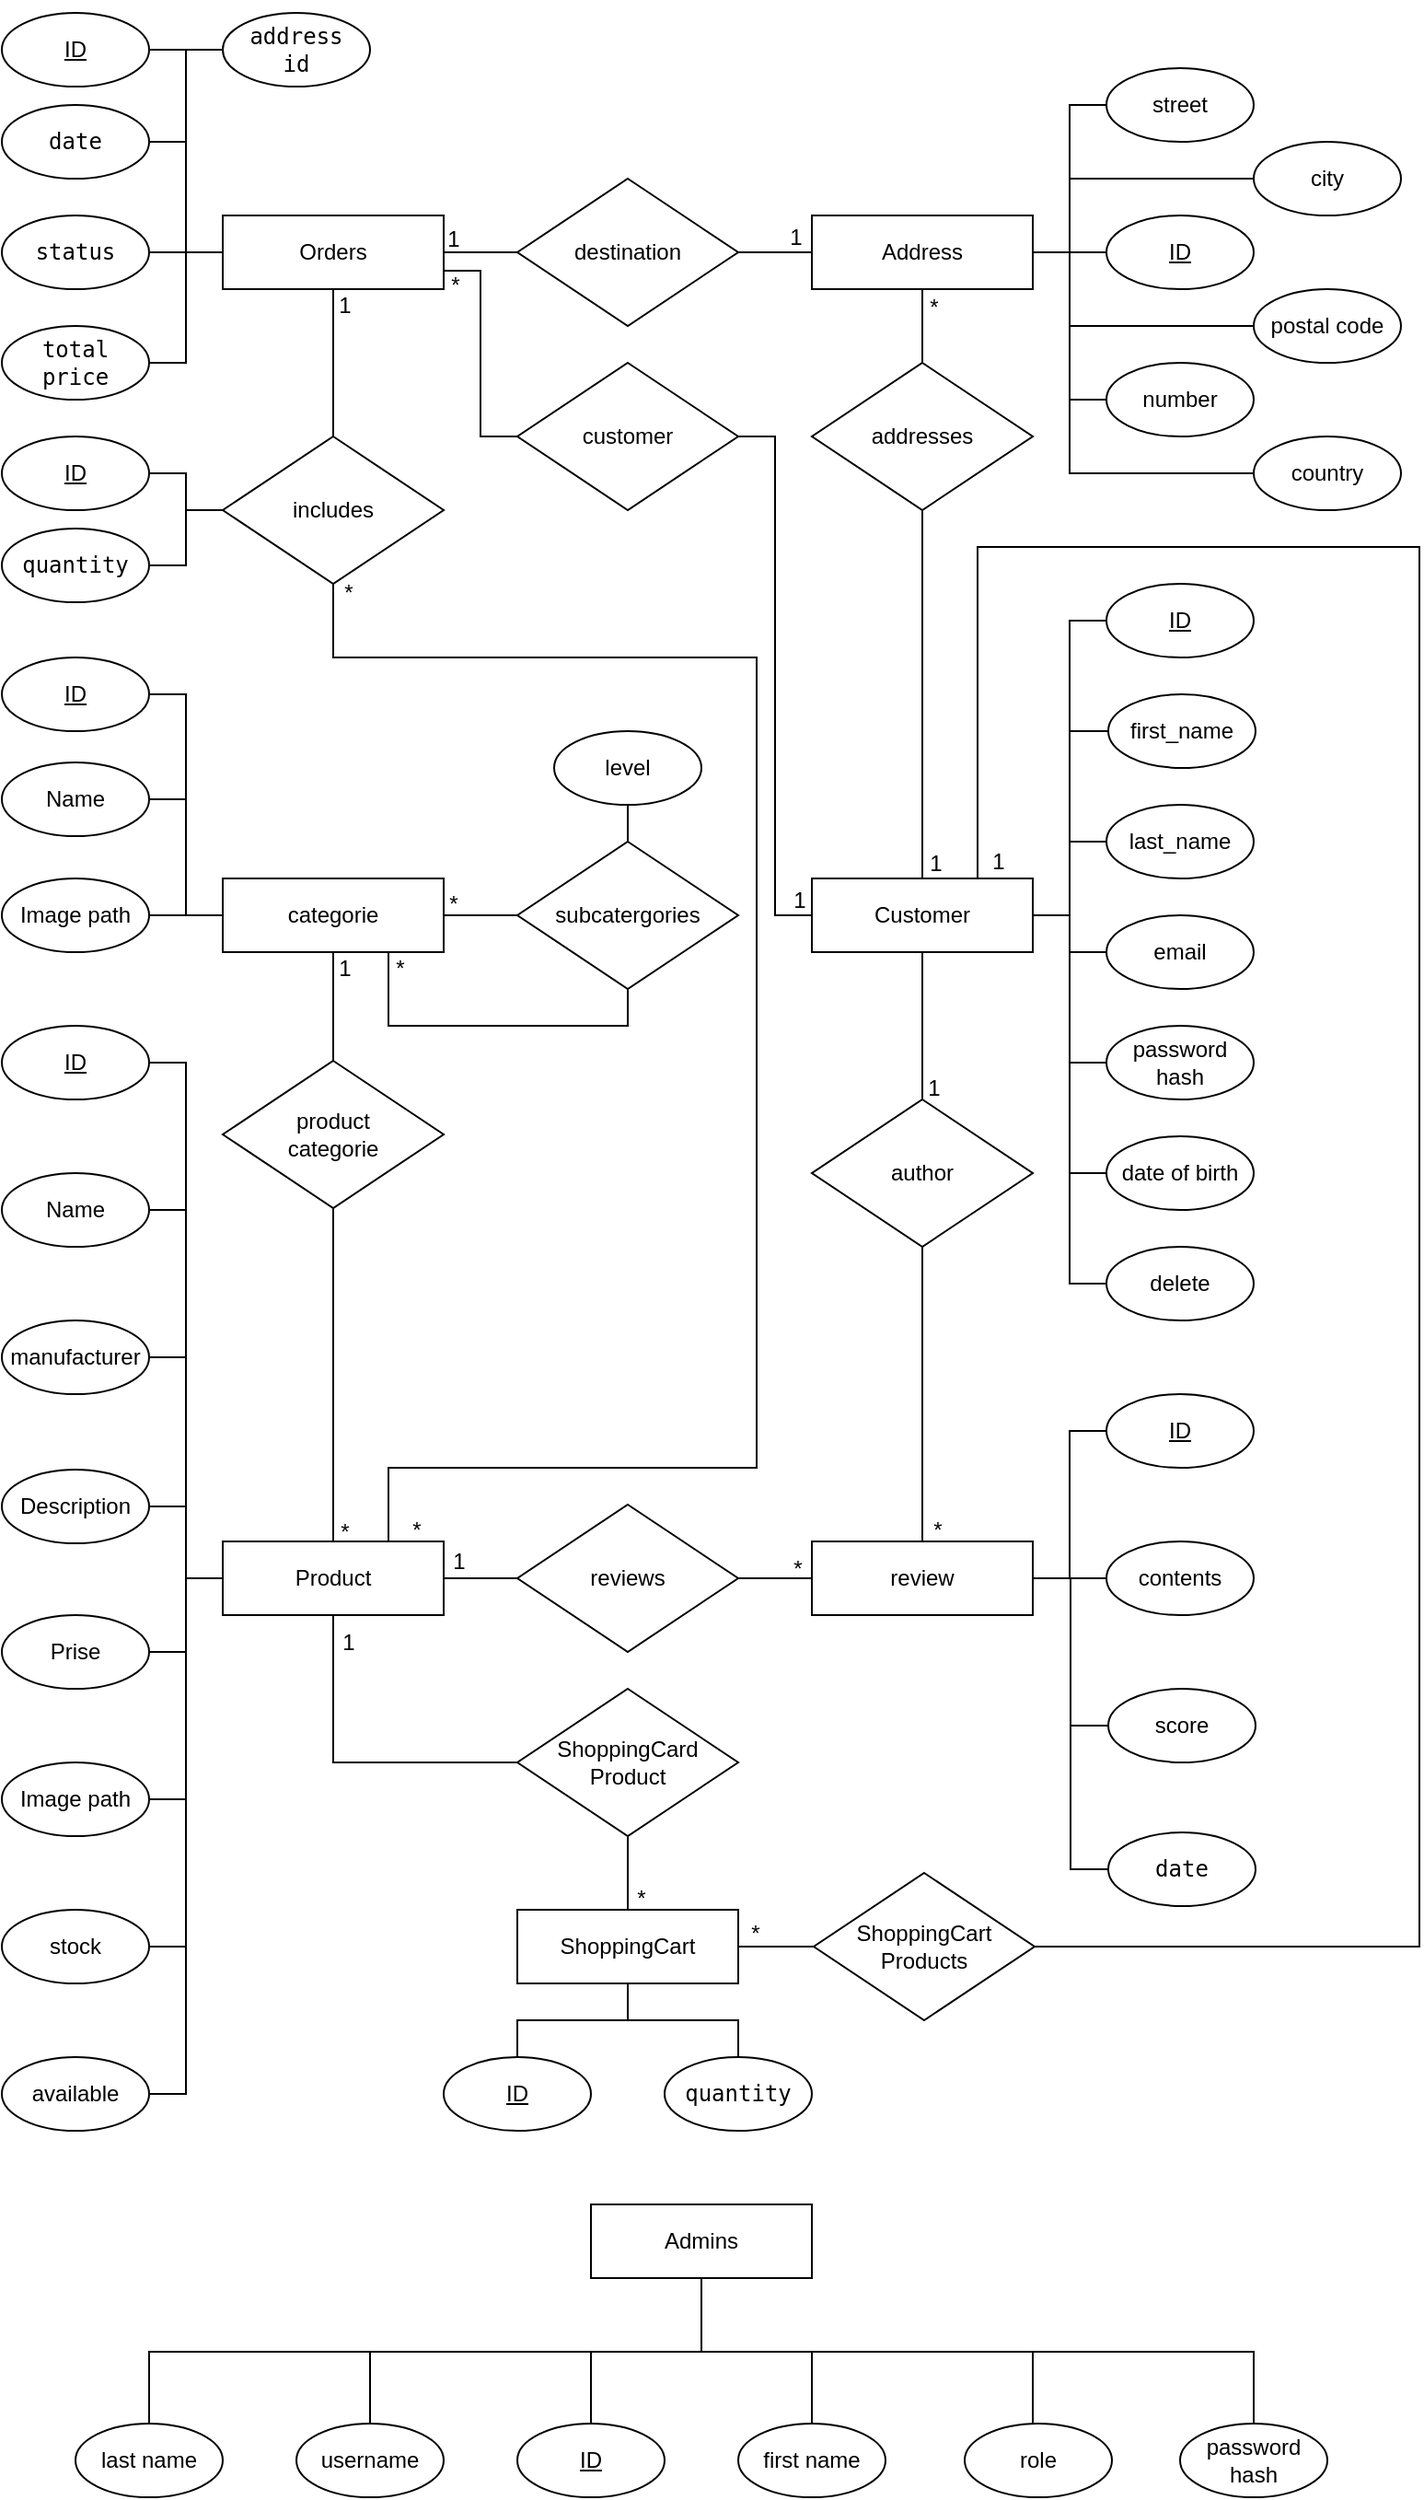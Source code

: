 <mxfile version="25.0.1">
  <diagram id="C5RBs43oDa-KdzZeNtuy" name="Page-1">
    <mxGraphModel dx="1195" dy="697" grid="1" gridSize="10" guides="1" tooltips="1" connect="1" arrows="1" fold="1" page="1" pageScale="1" pageWidth="827" pageHeight="1169" math="0" shadow="0">
      <root>
        <mxCell id="WIyWlLk6GJQsqaUBKTNV-0" />
        <mxCell id="WIyWlLk6GJQsqaUBKTNV-1" parent="WIyWlLk6GJQsqaUBKTNV-0" />
        <mxCell id="ptmRUTfebEnuRYv2-NBV-6" style="edgeStyle=orthogonalEdgeStyle;rounded=0;orthogonalLoop=1;jettySize=auto;html=1;exitX=1;exitY=0.5;exitDx=0;exitDy=0;entryX=0;entryY=0.5;entryDx=0;entryDy=0;endArrow=none;endFill=0;align=center;" parent="WIyWlLk6GJQsqaUBKTNV-1" source="ptmRUTfebEnuRYv2-NBV-0" target="ptmRUTfebEnuRYv2-NBV-4" edge="1">
          <mxGeometry relative="1" as="geometry" />
        </mxCell>
        <mxCell id="ptmRUTfebEnuRYv2-NBV-28" style="edgeStyle=orthogonalEdgeStyle;rounded=0;orthogonalLoop=1;jettySize=auto;html=1;exitX=0.5;exitY=1;exitDx=0;exitDy=0;entryX=0.5;entryY=0;entryDx=0;entryDy=0;endArrow=none;endFill=0;align=center;" parent="WIyWlLk6GJQsqaUBKTNV-1" source="ptmRUTfebEnuRYv2-NBV-0" target="ptmRUTfebEnuRYv2-NBV-27" edge="1">
          <mxGeometry relative="1" as="geometry" />
        </mxCell>
        <mxCell id="ptmRUTfebEnuRYv2-NBV-0" value="&lt;span class=&quot;HwtZe&quot; lang=&quot;en&quot;&gt;categorie&lt;/span&gt;" style="rounded=0;whiteSpace=wrap;html=1;align=center;" parent="WIyWlLk6GJQsqaUBKTNV-1" vertex="1">
          <mxGeometry x="160" y="480" width="120" height="40" as="geometry" />
        </mxCell>
        <mxCell id="ptmRUTfebEnuRYv2-NBV-7" style="edgeStyle=orthogonalEdgeStyle;rounded=0;orthogonalLoop=1;jettySize=auto;html=1;exitX=1;exitY=0.5;exitDx=0;exitDy=0;entryX=0;entryY=0.5;entryDx=0;entryDy=0;endArrow=none;endFill=0;align=center;" parent="WIyWlLk6GJQsqaUBKTNV-1" source="ptmRUTfebEnuRYv2-NBV-1" target="ptmRUTfebEnuRYv2-NBV-0" edge="1">
          <mxGeometry relative="1" as="geometry" />
        </mxCell>
        <mxCell id="ptmRUTfebEnuRYv2-NBV-1" value="Name" style="ellipse;whiteSpace=wrap;html=1;align=center;" parent="WIyWlLk6GJQsqaUBKTNV-1" vertex="1">
          <mxGeometry x="40" y="417" width="80" height="40" as="geometry" />
        </mxCell>
        <mxCell id="ptmRUTfebEnuRYv2-NBV-8" style="edgeStyle=orthogonalEdgeStyle;rounded=0;orthogonalLoop=1;jettySize=auto;html=1;exitX=1;exitY=0.5;exitDx=0;exitDy=0;entryX=0;entryY=0.5;entryDx=0;entryDy=0;endArrow=none;endFill=0;align=center;" parent="WIyWlLk6GJQsqaUBKTNV-1" source="ptmRUTfebEnuRYv2-NBV-2" target="ptmRUTfebEnuRYv2-NBV-0" edge="1">
          <mxGeometry relative="1" as="geometry" />
        </mxCell>
        <mxCell id="ptmRUTfebEnuRYv2-NBV-2" value="&lt;u&gt;ID&lt;/u&gt;" style="ellipse;whiteSpace=wrap;html=1;align=center;" parent="WIyWlLk6GJQsqaUBKTNV-1" vertex="1">
          <mxGeometry x="40" y="360" width="80" height="40" as="geometry" />
        </mxCell>
        <mxCell id="ptmRUTfebEnuRYv2-NBV-9" style="edgeStyle=orthogonalEdgeStyle;rounded=0;orthogonalLoop=1;jettySize=auto;html=1;exitX=1;exitY=0.5;exitDx=0;exitDy=0;entryX=0;entryY=0.5;entryDx=0;entryDy=0;endArrow=none;endFill=0;align=center;" parent="WIyWlLk6GJQsqaUBKTNV-1" source="ptmRUTfebEnuRYv2-NBV-3" target="ptmRUTfebEnuRYv2-NBV-0" edge="1">
          <mxGeometry relative="1" as="geometry" />
        </mxCell>
        <mxCell id="ptmRUTfebEnuRYv2-NBV-3" value="Image&amp;nbsp;&lt;span class=&quot;HwtZe&quot; lang=&quot;en&quot;&gt;path&lt;/span&gt;" style="ellipse;whiteSpace=wrap;html=1;align=center;" parent="WIyWlLk6GJQsqaUBKTNV-1" vertex="1">
          <mxGeometry x="40" y="480" width="80" height="40" as="geometry" />
        </mxCell>
        <mxCell id="ptmRUTfebEnuRYv2-NBV-10" style="edgeStyle=orthogonalEdgeStyle;rounded=0;orthogonalLoop=1;jettySize=auto;html=1;exitX=0.5;exitY=1;exitDx=0;exitDy=0;entryX=0.75;entryY=1;entryDx=0;entryDy=0;endArrow=none;endFill=0;align=center;" parent="WIyWlLk6GJQsqaUBKTNV-1" source="ptmRUTfebEnuRYv2-NBV-4" target="ptmRUTfebEnuRYv2-NBV-0" edge="1">
          <mxGeometry relative="1" as="geometry" />
        </mxCell>
        <mxCell id="UTgqOE8mSKzdRIAE9cUG-16" style="edgeStyle=orthogonalEdgeStyle;rounded=0;orthogonalLoop=1;jettySize=auto;html=1;exitX=0.5;exitY=0;exitDx=0;exitDy=0;entryX=0.5;entryY=1;entryDx=0;entryDy=0;endArrow=none;endFill=0;align=center;" edge="1" parent="WIyWlLk6GJQsqaUBKTNV-1" source="ptmRUTfebEnuRYv2-NBV-4" target="UTgqOE8mSKzdRIAE9cUG-15">
          <mxGeometry relative="1" as="geometry" />
        </mxCell>
        <mxCell id="ptmRUTfebEnuRYv2-NBV-4" value="subcatergories" style="rhombus;whiteSpace=wrap;html=1;align=center;" parent="WIyWlLk6GJQsqaUBKTNV-1" vertex="1">
          <mxGeometry x="320" y="460" width="120" height="80" as="geometry" />
        </mxCell>
        <mxCell id="ptmRUTfebEnuRYv2-NBV-11" value="*" style="text;html=1;align=center;verticalAlign=middle;resizable=0;points=[];autosize=1;strokeColor=none;fillColor=none;" parent="WIyWlLk6GJQsqaUBKTNV-1" vertex="1">
          <mxGeometry x="241" y="514" width="30" height="30" as="geometry" />
        </mxCell>
        <mxCell id="ptmRUTfebEnuRYv2-NBV-12" value="*" style="text;html=1;align=center;verticalAlign=middle;resizable=0;points=[];autosize=1;strokeColor=none;fillColor=none;" parent="WIyWlLk6GJQsqaUBKTNV-1" vertex="1">
          <mxGeometry x="270" y="479" width="30" height="30" as="geometry" />
        </mxCell>
        <mxCell id="ptmRUTfebEnuRYv2-NBV-33" style="edgeStyle=orthogonalEdgeStyle;rounded=0;orthogonalLoop=1;jettySize=auto;html=1;exitX=1;exitY=0.5;exitDx=0;exitDy=0;entryX=0;entryY=0.5;entryDx=0;entryDy=0;endArrow=none;endFill=0;align=center;" parent="WIyWlLk6GJQsqaUBKTNV-1" source="ptmRUTfebEnuRYv2-NBV-14" target="ptmRUTfebEnuRYv2-NBV-32" edge="1">
          <mxGeometry relative="1" as="geometry" />
        </mxCell>
        <mxCell id="ptmRUTfebEnuRYv2-NBV-14" value="&lt;span class=&quot;HwtZe&quot; lang=&quot;en&quot;&gt;Product&lt;/span&gt;" style="rounded=0;whiteSpace=wrap;html=1;align=center;" parent="WIyWlLk6GJQsqaUBKTNV-1" vertex="1">
          <mxGeometry x="160" y="840" width="120" height="40" as="geometry" />
        </mxCell>
        <mxCell id="ptmRUTfebEnuRYv2-NBV-24" style="edgeStyle=orthogonalEdgeStyle;rounded=0;orthogonalLoop=1;jettySize=auto;html=1;exitX=1;exitY=0.5;exitDx=0;exitDy=0;entryX=0;entryY=0.5;entryDx=0;entryDy=0;endArrow=none;endFill=0;align=center;" parent="WIyWlLk6GJQsqaUBKTNV-1" source="ptmRUTfebEnuRYv2-NBV-15" target="ptmRUTfebEnuRYv2-NBV-14" edge="1">
          <mxGeometry relative="1" as="geometry" />
        </mxCell>
        <mxCell id="ptmRUTfebEnuRYv2-NBV-15" value="&lt;u&gt;ID&lt;/u&gt;" style="ellipse;whiteSpace=wrap;html=1;align=center;" parent="WIyWlLk6GJQsqaUBKTNV-1" vertex="1">
          <mxGeometry x="40" y="560" width="80" height="40" as="geometry" />
        </mxCell>
        <mxCell id="ptmRUTfebEnuRYv2-NBV-23" style="edgeStyle=orthogonalEdgeStyle;rounded=0;orthogonalLoop=1;jettySize=auto;html=1;exitX=1;exitY=0.5;exitDx=0;exitDy=0;entryX=0;entryY=0.5;entryDx=0;entryDy=0;endArrow=none;endFill=0;align=center;" parent="WIyWlLk6GJQsqaUBKTNV-1" source="ptmRUTfebEnuRYv2-NBV-17" target="ptmRUTfebEnuRYv2-NBV-14" edge="1">
          <mxGeometry relative="1" as="geometry" />
        </mxCell>
        <mxCell id="ptmRUTfebEnuRYv2-NBV-17" value="Name" style="ellipse;whiteSpace=wrap;html=1;align=center;" parent="WIyWlLk6GJQsqaUBKTNV-1" vertex="1">
          <mxGeometry x="40" y="640" width="80" height="40" as="geometry" />
        </mxCell>
        <mxCell id="ptmRUTfebEnuRYv2-NBV-26" style="edgeStyle=orthogonalEdgeStyle;rounded=0;orthogonalLoop=1;jettySize=auto;html=1;exitX=1;exitY=0.5;exitDx=0;exitDy=0;entryX=0;entryY=0.5;entryDx=0;entryDy=0;endArrow=none;endFill=0;align=center;" parent="WIyWlLk6GJQsqaUBKTNV-1" source="ptmRUTfebEnuRYv2-NBV-19" target="ptmRUTfebEnuRYv2-NBV-14" edge="1">
          <mxGeometry relative="1" as="geometry" />
        </mxCell>
        <mxCell id="ptmRUTfebEnuRYv2-NBV-19" value="Image&amp;nbsp;&lt;span class=&quot;HwtZe&quot; lang=&quot;en&quot;&gt;path&lt;/span&gt;" style="ellipse;whiteSpace=wrap;html=1;align=center;" parent="WIyWlLk6GJQsqaUBKTNV-1" vertex="1">
          <mxGeometry x="40" y="960" width="80" height="40" as="geometry" />
        </mxCell>
        <mxCell id="ptmRUTfebEnuRYv2-NBV-22" style="edgeStyle=orthogonalEdgeStyle;rounded=0;orthogonalLoop=1;jettySize=auto;html=1;exitX=1;exitY=0.5;exitDx=0;exitDy=0;entryX=0;entryY=0.5;entryDx=0;entryDy=0;endArrow=none;endFill=0;align=center;" parent="WIyWlLk6GJQsqaUBKTNV-1" source="ptmRUTfebEnuRYv2-NBV-20" target="ptmRUTfebEnuRYv2-NBV-14" edge="1">
          <mxGeometry relative="1" as="geometry" />
        </mxCell>
        <mxCell id="ptmRUTfebEnuRYv2-NBV-20" value="&lt;div class=&quot;lRu31&quot; dir=&quot;ltr&quot;&gt;&lt;span class=&quot;HwtZe&quot; lang=&quot;en&quot;&gt;Description&lt;/span&gt;&lt;span class=&quot;ZSCsVd&quot;&gt;&lt;/span&gt;&lt;div class=&quot;OvtS8d&quot;&gt;&lt;/div&gt;&lt;div id=&quot;ow11&quot;&gt;&lt;/div&gt;&lt;/div&gt;&lt;div aria-hidden=&quot;true&quot; class=&quot;UdTY9 WdefRb&quot; data-location=&quot;2&quot;&gt;&lt;div class=&quot;kO6q6e&quot;&gt;&lt;/div&gt;&lt;/div&gt;" style="ellipse;whiteSpace=wrap;html=1;align=center;" parent="WIyWlLk6GJQsqaUBKTNV-1" vertex="1">
          <mxGeometry x="40" y="801" width="80" height="40" as="geometry" />
        </mxCell>
        <mxCell id="ptmRUTfebEnuRYv2-NBV-25" style="edgeStyle=orthogonalEdgeStyle;rounded=0;orthogonalLoop=1;jettySize=auto;html=1;exitX=1;exitY=0.5;exitDx=0;exitDy=0;entryX=0;entryY=0.5;entryDx=0;entryDy=0;endArrow=none;endFill=0;align=center;" parent="WIyWlLk6GJQsqaUBKTNV-1" source="ptmRUTfebEnuRYv2-NBV-21" target="ptmRUTfebEnuRYv2-NBV-14" edge="1">
          <mxGeometry relative="1" as="geometry" />
        </mxCell>
        <mxCell id="ptmRUTfebEnuRYv2-NBV-21" value="&lt;div class=&quot;lRu31&quot; dir=&quot;ltr&quot;&gt;Prise&lt;div class=&quot;OvtS8d&quot;&gt;&lt;/div&gt;&lt;div id=&quot;ow11&quot;&gt;&lt;/div&gt;&lt;/div&gt;&lt;div aria-hidden=&quot;true&quot; class=&quot;UdTY9 WdefRb&quot; data-location=&quot;2&quot;&gt;&lt;div class=&quot;kO6q6e&quot;&gt;&lt;/div&gt;&lt;/div&gt;" style="ellipse;whiteSpace=wrap;html=1;align=center;" parent="WIyWlLk6GJQsqaUBKTNV-1" vertex="1">
          <mxGeometry x="40" y="880" width="80" height="40" as="geometry" />
        </mxCell>
        <mxCell id="ptmRUTfebEnuRYv2-NBV-29" style="edgeStyle=orthogonalEdgeStyle;rounded=0;orthogonalLoop=1;jettySize=auto;html=1;exitX=0.5;exitY=1;exitDx=0;exitDy=0;endArrow=none;endFill=0;align=center;" parent="WIyWlLk6GJQsqaUBKTNV-1" source="ptmRUTfebEnuRYv2-NBV-27" target="ptmRUTfebEnuRYv2-NBV-14" edge="1">
          <mxGeometry relative="1" as="geometry" />
        </mxCell>
        <mxCell id="ptmRUTfebEnuRYv2-NBV-27" value="product&lt;div&gt;categorie&lt;/div&gt;" style="rhombus;whiteSpace=wrap;html=1;align=center;" parent="WIyWlLk6GJQsqaUBKTNV-1" vertex="1">
          <mxGeometry x="160" y="579" width="120" height="80" as="geometry" />
        </mxCell>
        <mxCell id="ptmRUTfebEnuRYv2-NBV-30" value="*" style="text;html=1;align=center;verticalAlign=middle;resizable=0;points=[];autosize=1;strokeColor=none;fillColor=none;" parent="WIyWlLk6GJQsqaUBKTNV-1" vertex="1">
          <mxGeometry x="211" y="820" width="30" height="30" as="geometry" />
        </mxCell>
        <mxCell id="ptmRUTfebEnuRYv2-NBV-31" value="1" style="text;html=1;align=center;verticalAlign=middle;resizable=0;points=[];autosize=1;strokeColor=none;fillColor=none;" parent="WIyWlLk6GJQsqaUBKTNV-1" vertex="1">
          <mxGeometry x="211" y="514" width="30" height="30" as="geometry" />
        </mxCell>
        <mxCell id="ptmRUTfebEnuRYv2-NBV-35" style="edgeStyle=orthogonalEdgeStyle;rounded=0;orthogonalLoop=1;jettySize=auto;html=1;exitX=1;exitY=0.5;exitDx=0;exitDy=0;entryX=0;entryY=0.5;entryDx=0;entryDy=0;endArrow=none;endFill=0;align=center;" parent="WIyWlLk6GJQsqaUBKTNV-1" source="ptmRUTfebEnuRYv2-NBV-32" target="ptmRUTfebEnuRYv2-NBV-34" edge="1">
          <mxGeometry relative="1" as="geometry" />
        </mxCell>
        <mxCell id="ptmRUTfebEnuRYv2-NBV-32" value="reviews" style="rhombus;whiteSpace=wrap;html=1;align=center;" parent="WIyWlLk6GJQsqaUBKTNV-1" vertex="1">
          <mxGeometry x="320" y="820" width="120" height="80" as="geometry" />
        </mxCell>
        <mxCell id="ptmRUTfebEnuRYv2-NBV-40" style="edgeStyle=orthogonalEdgeStyle;rounded=0;orthogonalLoop=1;jettySize=auto;html=1;exitX=1;exitY=0.5;exitDx=0;exitDy=0;entryX=0;entryY=0.5;entryDx=0;entryDy=0;endArrow=none;endFill=0;align=center;" parent="WIyWlLk6GJQsqaUBKTNV-1" source="ptmRUTfebEnuRYv2-NBV-34" target="ptmRUTfebEnuRYv2-NBV-36" edge="1">
          <mxGeometry relative="1" as="geometry" />
        </mxCell>
        <mxCell id="ptmRUTfebEnuRYv2-NBV-43" style="edgeStyle=orthogonalEdgeStyle;rounded=0;orthogonalLoop=1;jettySize=auto;html=1;exitX=1;exitY=0.5;exitDx=0;exitDy=0;entryX=0;entryY=0.5;entryDx=0;entryDy=0;endArrow=none;endFill=0;align=center;" parent="WIyWlLk6GJQsqaUBKTNV-1" source="ptmRUTfebEnuRYv2-NBV-34" target="ptmRUTfebEnuRYv2-NBV-38" edge="1">
          <mxGeometry relative="1" as="geometry" />
        </mxCell>
        <mxCell id="ptmRUTfebEnuRYv2-NBV-44" style="edgeStyle=orthogonalEdgeStyle;rounded=0;orthogonalLoop=1;jettySize=auto;html=1;exitX=1;exitY=0.5;exitDx=0;exitDy=0;entryX=0;entryY=0.5;entryDx=0;entryDy=0;endArrow=none;endFill=0;align=center;" parent="WIyWlLk6GJQsqaUBKTNV-1" source="ptmRUTfebEnuRYv2-NBV-34" target="ptmRUTfebEnuRYv2-NBV-39" edge="1">
          <mxGeometry relative="1" as="geometry" />
        </mxCell>
        <mxCell id="ptmRUTfebEnuRYv2-NBV-97" style="edgeStyle=orthogonalEdgeStyle;rounded=0;orthogonalLoop=1;jettySize=auto;html=1;exitX=1;exitY=0.5;exitDx=0;exitDy=0;entryX=0;entryY=0.5;entryDx=0;entryDy=0;endArrow=none;endFill=0;align=center;" parent="WIyWlLk6GJQsqaUBKTNV-1" source="ptmRUTfebEnuRYv2-NBV-34" target="ptmRUTfebEnuRYv2-NBV-96" edge="1">
          <mxGeometry relative="1" as="geometry" />
        </mxCell>
        <mxCell id="ptmRUTfebEnuRYv2-NBV-34" value="&lt;span class=&quot;HwtZe&quot; lang=&quot;en&quot;&gt;review&lt;/span&gt;" style="rounded=0;whiteSpace=wrap;html=1;align=center;" parent="WIyWlLk6GJQsqaUBKTNV-1" vertex="1">
          <mxGeometry x="480" y="840" width="120" height="40" as="geometry" />
        </mxCell>
        <mxCell id="ptmRUTfebEnuRYv2-NBV-36" value="&lt;u&gt;ID&lt;/u&gt;" style="ellipse;whiteSpace=wrap;html=1;align=center;" parent="WIyWlLk6GJQsqaUBKTNV-1" vertex="1">
          <mxGeometry x="640" y="760" width="80" height="40" as="geometry" />
        </mxCell>
        <mxCell id="ptmRUTfebEnuRYv2-NBV-38" value="&lt;span class=&quot;HwtZe&quot; lang=&quot;en&quot;&gt;contents&lt;/span&gt;" style="ellipse;whiteSpace=wrap;html=1;align=center;" parent="WIyWlLk6GJQsqaUBKTNV-1" vertex="1">
          <mxGeometry x="640" y="840" width="80" height="40" as="geometry" />
        </mxCell>
        <mxCell id="ptmRUTfebEnuRYv2-NBV-39" value="&lt;span class=&quot;HwtZe&quot; lang=&quot;en&quot;&gt;score&lt;/span&gt;" style="ellipse;whiteSpace=wrap;html=1;align=center;" parent="WIyWlLk6GJQsqaUBKTNV-1" vertex="1">
          <mxGeometry x="641" y="920" width="80" height="40" as="geometry" />
        </mxCell>
        <mxCell id="Vg8v48jFvNyv6tP-DnCo-38" style="edgeStyle=orthogonalEdgeStyle;rounded=0;orthogonalLoop=1;jettySize=auto;html=1;exitX=0.5;exitY=1;exitDx=0;exitDy=0;entryX=0.5;entryY=0;entryDx=0;entryDy=0;endArrow=none;endFill=0;align=center;" parent="WIyWlLk6GJQsqaUBKTNV-1" source="ptmRUTfebEnuRYv2-NBV-45" target="ptmRUTfebEnuRYv2-NBV-46" edge="1">
          <mxGeometry relative="1" as="geometry" />
        </mxCell>
        <mxCell id="UTgqOE8mSKzdRIAE9cUG-20" style="edgeStyle=orthogonalEdgeStyle;rounded=0;orthogonalLoop=1;jettySize=auto;html=1;exitX=1;exitY=0.5;exitDx=0;exitDy=0;entryX=0;entryY=0.5;entryDx=0;entryDy=0;endArrow=none;endFill=0;align=center;" edge="1" parent="WIyWlLk6GJQsqaUBKTNV-1" source="ptmRUTfebEnuRYv2-NBV-45" target="UTgqOE8mSKzdRIAE9cUG-19">
          <mxGeometry relative="1" as="geometry" />
        </mxCell>
        <mxCell id="ptmRUTfebEnuRYv2-NBV-45" value="&lt;span class=&quot;HwtZe&quot; lang=&quot;en&quot;&gt;Customer&lt;/span&gt;" style="rounded=0;whiteSpace=wrap;html=1;align=center;" parent="WIyWlLk6GJQsqaUBKTNV-1" vertex="1">
          <mxGeometry x="480" y="480" width="120" height="40" as="geometry" />
        </mxCell>
        <mxCell id="ptmRUTfebEnuRYv2-NBV-48" style="edgeStyle=orthogonalEdgeStyle;rounded=0;orthogonalLoop=1;jettySize=auto;html=1;exitX=0.5;exitY=1;exitDx=0;exitDy=0;entryX=0.5;entryY=0;entryDx=0;entryDy=0;startArrow=none;startFill=0;endArrow=none;endFill=0;align=center;" parent="WIyWlLk6GJQsqaUBKTNV-1" source="ptmRUTfebEnuRYv2-NBV-46" target="ptmRUTfebEnuRYv2-NBV-34" edge="1">
          <mxGeometry relative="1" as="geometry" />
        </mxCell>
        <mxCell id="ptmRUTfebEnuRYv2-NBV-46" value="&lt;span class=&quot;HwtZe&quot; lang=&quot;en&quot;&gt;author&lt;/span&gt;" style="rhombus;whiteSpace=wrap;html=1;align=center;" parent="WIyWlLk6GJQsqaUBKTNV-1" vertex="1">
          <mxGeometry x="480" y="600" width="120" height="80" as="geometry" />
        </mxCell>
        <mxCell id="ptmRUTfebEnuRYv2-NBV-49" value="*" style="text;html=1;align=center;verticalAlign=middle;resizable=0;points=[];autosize=1;strokeColor=none;fillColor=none;" parent="WIyWlLk6GJQsqaUBKTNV-1" vertex="1">
          <mxGeometry x="533" y="819" width="30" height="30" as="geometry" />
        </mxCell>
        <mxCell id="ptmRUTfebEnuRYv2-NBV-50" value="1" style="text;html=1;align=center;verticalAlign=middle;resizable=0;points=[];autosize=1;strokeColor=none;fillColor=none;" parent="WIyWlLk6GJQsqaUBKTNV-1" vertex="1">
          <mxGeometry x="531" y="579" width="30" height="30" as="geometry" />
        </mxCell>
        <mxCell id="ptmRUTfebEnuRYv2-NBV-57" style="edgeStyle=orthogonalEdgeStyle;rounded=0;orthogonalLoop=1;jettySize=auto;html=1;exitX=0;exitY=0.5;exitDx=0;exitDy=0;entryX=1;entryY=0.5;entryDx=0;entryDy=0;endArrow=none;endFill=0;align=center;" parent="WIyWlLk6GJQsqaUBKTNV-1" source="ptmRUTfebEnuRYv2-NBV-51" target="ptmRUTfebEnuRYv2-NBV-45" edge="1">
          <mxGeometry relative="1" as="geometry" />
        </mxCell>
        <mxCell id="ptmRUTfebEnuRYv2-NBV-51" value="&lt;u&gt;ID&lt;/u&gt;" style="ellipse;whiteSpace=wrap;html=1;align=center;" parent="WIyWlLk6GJQsqaUBKTNV-1" vertex="1">
          <mxGeometry x="640" y="320" width="80" height="40" as="geometry" />
        </mxCell>
        <mxCell id="ptmRUTfebEnuRYv2-NBV-58" style="edgeStyle=orthogonalEdgeStyle;rounded=0;orthogonalLoop=1;jettySize=auto;html=1;exitX=0;exitY=0.5;exitDx=0;exitDy=0;entryX=1;entryY=0.5;entryDx=0;entryDy=0;endArrow=none;endFill=0;align=center;" parent="WIyWlLk6GJQsqaUBKTNV-1" source="ptmRUTfebEnuRYv2-NBV-52" target="ptmRUTfebEnuRYv2-NBV-45" edge="1">
          <mxGeometry relative="1" as="geometry" />
        </mxCell>
        <mxCell id="ptmRUTfebEnuRYv2-NBV-52" value="&lt;span class=&quot;HwtZe&quot; lang=&quot;en&quot;&gt;last_name&lt;/span&gt;" style="ellipse;whiteSpace=wrap;html=1;align=center;" parent="WIyWlLk6GJQsqaUBKTNV-1" vertex="1">
          <mxGeometry x="640" y="440" width="80" height="40" as="geometry" />
        </mxCell>
        <mxCell id="ptmRUTfebEnuRYv2-NBV-59" style="edgeStyle=orthogonalEdgeStyle;rounded=0;orthogonalLoop=1;jettySize=auto;html=1;exitX=0;exitY=0.5;exitDx=0;exitDy=0;entryX=1;entryY=0.5;entryDx=0;entryDy=0;endArrow=none;endFill=0;align=center;" parent="WIyWlLk6GJQsqaUBKTNV-1" source="ptmRUTfebEnuRYv2-NBV-53" target="ptmRUTfebEnuRYv2-NBV-45" edge="1">
          <mxGeometry relative="1" as="geometry" />
        </mxCell>
        <mxCell id="ptmRUTfebEnuRYv2-NBV-53" value="&lt;span class=&quot;HwtZe&quot; lang=&quot;en&quot;&gt;email&lt;/span&gt;" style="ellipse;whiteSpace=wrap;html=1;align=center;" parent="WIyWlLk6GJQsqaUBKTNV-1" vertex="1">
          <mxGeometry x="640" y="500" width="80" height="40" as="geometry" />
        </mxCell>
        <mxCell id="ptmRUTfebEnuRYv2-NBV-60" style="edgeStyle=orthogonalEdgeStyle;rounded=0;orthogonalLoop=1;jettySize=auto;html=1;exitX=0;exitY=0.5;exitDx=0;exitDy=0;entryX=1;entryY=0.5;entryDx=0;entryDy=0;endArrow=none;endFill=0;align=center;" parent="WIyWlLk6GJQsqaUBKTNV-1" source="ptmRUTfebEnuRYv2-NBV-54" target="ptmRUTfebEnuRYv2-NBV-45" edge="1">
          <mxGeometry relative="1" as="geometry" />
        </mxCell>
        <mxCell id="ptmRUTfebEnuRYv2-NBV-54" value="&lt;span class=&quot;HwtZe&quot; lang=&quot;en&quot;&gt;password hash&lt;/span&gt;" style="ellipse;whiteSpace=wrap;html=1;align=center;" parent="WIyWlLk6GJQsqaUBKTNV-1" vertex="1">
          <mxGeometry x="640" y="560" width="80" height="40" as="geometry" />
        </mxCell>
        <mxCell id="ptmRUTfebEnuRYv2-NBV-61" style="edgeStyle=orthogonalEdgeStyle;rounded=0;orthogonalLoop=1;jettySize=auto;html=1;exitX=0;exitY=0.5;exitDx=0;exitDy=0;entryX=1;entryY=0.5;entryDx=0;entryDy=0;endArrow=none;endFill=0;align=center;" parent="WIyWlLk6GJQsqaUBKTNV-1" source="ptmRUTfebEnuRYv2-NBV-55" target="ptmRUTfebEnuRYv2-NBV-45" edge="1">
          <mxGeometry relative="1" as="geometry" />
        </mxCell>
        <mxCell id="ptmRUTfebEnuRYv2-NBV-55" value="&lt;span class=&quot;HwtZe&quot; lang=&quot;en&quot;&gt;date of birth&lt;/span&gt;" style="ellipse;whiteSpace=wrap;html=1;align=center;" parent="WIyWlLk6GJQsqaUBKTNV-1" vertex="1">
          <mxGeometry x="640" y="620" width="80" height="40" as="geometry" />
        </mxCell>
        <mxCell id="ptmRUTfebEnuRYv2-NBV-79" style="edgeStyle=orthogonalEdgeStyle;rounded=0;orthogonalLoop=1;jettySize=auto;html=1;exitX=0;exitY=0.5;exitDx=0;exitDy=0;entryX=1;entryY=0.5;entryDx=0;entryDy=0;endArrow=none;endFill=0;align=center;" parent="WIyWlLk6GJQsqaUBKTNV-1" source="ptmRUTfebEnuRYv2-NBV-62" target="ptmRUTfebEnuRYv2-NBV-78" edge="1">
          <mxGeometry relative="1" as="geometry" />
        </mxCell>
        <mxCell id="ptmRUTfebEnuRYv2-NBV-81" style="edgeStyle=orthogonalEdgeStyle;rounded=0;orthogonalLoop=1;jettySize=auto;html=1;exitX=0;exitY=0.5;exitDx=0;exitDy=0;entryX=1;entryY=0.5;entryDx=0;entryDy=0;endArrow=none;endFill=0;align=center;" parent="WIyWlLk6GJQsqaUBKTNV-1" source="ptmRUTfebEnuRYv2-NBV-62" target="ptmRUTfebEnuRYv2-NBV-80" edge="1">
          <mxGeometry relative="1" as="geometry" />
        </mxCell>
        <mxCell id="ptmRUTfebEnuRYv2-NBV-82" style="edgeStyle=orthogonalEdgeStyle;rounded=0;orthogonalLoop=1;jettySize=auto;html=1;exitX=0.5;exitY=1;exitDx=0;exitDy=0;entryX=0.5;entryY=0;entryDx=0;entryDy=0;endArrow=none;endFill=0;align=center;" parent="WIyWlLk6GJQsqaUBKTNV-1" source="ptmRUTfebEnuRYv2-NBV-62" target="ptmRUTfebEnuRYv2-NBV-67" edge="1">
          <mxGeometry relative="1" as="geometry" />
        </mxCell>
        <mxCell id="ptmRUTfebEnuRYv2-NBV-84" style="edgeStyle=orthogonalEdgeStyle;rounded=0;orthogonalLoop=1;jettySize=auto;html=1;exitX=1;exitY=0.75;exitDx=0;exitDy=0;entryX=0;entryY=0.5;entryDx=0;entryDy=0;endArrow=none;endFill=0;align=center;" parent="WIyWlLk6GJQsqaUBKTNV-1" source="ptmRUTfebEnuRYv2-NBV-62" target="ptmRUTfebEnuRYv2-NBV-63" edge="1">
          <mxGeometry relative="1" as="geometry" />
        </mxCell>
        <mxCell id="UTgqOE8mSKzdRIAE9cUG-27" style="edgeStyle=orthogonalEdgeStyle;rounded=0;orthogonalLoop=1;jettySize=auto;html=1;exitX=0;exitY=0.5;exitDx=0;exitDy=0;entryX=0;entryY=0.5;entryDx=0;entryDy=0;endArrow=none;endFill=0;align=center;" edge="1" parent="WIyWlLk6GJQsqaUBKTNV-1" source="ptmRUTfebEnuRYv2-NBV-62" target="UTgqOE8mSKzdRIAE9cUG-26">
          <mxGeometry relative="1" as="geometry" />
        </mxCell>
        <mxCell id="ptmRUTfebEnuRYv2-NBV-62" value="Orders" style="rounded=0;whiteSpace=wrap;html=1;align=center;" parent="WIyWlLk6GJQsqaUBKTNV-1" vertex="1">
          <mxGeometry x="160" y="120" width="120" height="40" as="geometry" />
        </mxCell>
        <mxCell id="ptmRUTfebEnuRYv2-NBV-64" style="edgeStyle=orthogonalEdgeStyle;rounded=0;orthogonalLoop=1;jettySize=auto;html=1;exitX=1;exitY=0.5;exitDx=0;exitDy=0;entryX=0;entryY=0.5;entryDx=0;entryDy=0;endArrow=none;endFill=0;align=center;" parent="WIyWlLk6GJQsqaUBKTNV-1" source="ptmRUTfebEnuRYv2-NBV-63" target="ptmRUTfebEnuRYv2-NBV-45" edge="1">
          <mxGeometry relative="1" as="geometry" />
        </mxCell>
        <mxCell id="ptmRUTfebEnuRYv2-NBV-63" value="customer" style="rhombus;whiteSpace=wrap;html=1;align=center;" parent="WIyWlLk6GJQsqaUBKTNV-1" vertex="1">
          <mxGeometry x="320" y="200" width="120" height="80" as="geometry" />
        </mxCell>
        <mxCell id="UTgqOE8mSKzdRIAE9cUG-0" style="edgeStyle=orthogonalEdgeStyle;rounded=0;orthogonalLoop=1;jettySize=auto;html=1;exitX=0.5;exitY=1;exitDx=0;exitDy=0;entryX=0.75;entryY=0;entryDx=0;entryDy=0;endArrow=none;endFill=0;align=center;" edge="1" parent="WIyWlLk6GJQsqaUBKTNV-1" source="ptmRUTfebEnuRYv2-NBV-67" target="ptmRUTfebEnuRYv2-NBV-14">
          <mxGeometry relative="1" as="geometry">
            <mxPoint x="300" y="770" as="targetPoint" />
            <Array as="points">
              <mxPoint x="220" y="360" />
              <mxPoint x="450" y="360" />
              <mxPoint x="450" y="800" />
              <mxPoint x="250" y="800" />
            </Array>
          </mxGeometry>
        </mxCell>
        <mxCell id="ptmRUTfebEnuRYv2-NBV-67" value="includes" style="rhombus;whiteSpace=wrap;html=1;align=center;" parent="WIyWlLk6GJQsqaUBKTNV-1" vertex="1">
          <mxGeometry x="160" y="240" width="120" height="80" as="geometry" />
        </mxCell>
        <mxCell id="UTgqOE8mSKzdRIAE9cUG-5" style="edgeStyle=orthogonalEdgeStyle;rounded=0;orthogonalLoop=1;jettySize=auto;html=1;exitX=1;exitY=0.5;exitDx=0;exitDy=0;entryX=0;entryY=0.5;entryDx=0;entryDy=0;endArrow=none;endFill=0;align=center;" edge="1" parent="WIyWlLk6GJQsqaUBKTNV-1" source="ptmRUTfebEnuRYv2-NBV-68" target="ptmRUTfebEnuRYv2-NBV-67">
          <mxGeometry relative="1" as="geometry" />
        </mxCell>
        <mxCell id="ptmRUTfebEnuRYv2-NBV-68" value="&lt;u&gt;ID&lt;/u&gt;" style="ellipse;whiteSpace=wrap;html=1;align=center;" parent="WIyWlLk6GJQsqaUBKTNV-1" vertex="1">
          <mxGeometry x="40" y="240" width="80" height="40" as="geometry" />
        </mxCell>
        <mxCell id="UTgqOE8mSKzdRIAE9cUG-6" style="edgeStyle=orthogonalEdgeStyle;rounded=0;orthogonalLoop=1;jettySize=auto;html=1;exitX=1;exitY=0.5;exitDx=0;exitDy=0;entryX=0;entryY=0.5;entryDx=0;entryDy=0;endArrow=none;endFill=0;align=center;" edge="1" parent="WIyWlLk6GJQsqaUBKTNV-1" source="ptmRUTfebEnuRYv2-NBV-76" target="ptmRUTfebEnuRYv2-NBV-67">
          <mxGeometry relative="1" as="geometry" />
        </mxCell>
        <mxCell id="ptmRUTfebEnuRYv2-NBV-76" value="&lt;div class=&quot;QmZWSe&quot;&gt;&lt;div class=&quot;DHcWmd&quot;&gt;&lt;/div&gt;&lt;/div&gt;&lt;div class=&quot;oSioSc&quot;&gt;&lt;div id=&quot;tw-target&quot;&gt;&lt;div id=&quot;kAz1tf&quot; class=&quot;g9WsWb PZPZlf&quot; data-attrid=&quot;tw-targetArea&quot; data-entityname=&quot;Google Translate&quot;&gt;&lt;div class=&quot;tw-ta-container F0azHf tw-nfl&quot; id=&quot;tw-target-text-container&quot; tabindex=&quot;0&quot;&gt;&lt;pre class=&quot;tw-data-text tw-text-large tw-ta&quot; data-placeholder=&quot;Vertaling&quot; id=&quot;tw-target-text&quot; style=&quot;&quot; data-ved=&quot;2ahUKEwi4oNbPg5aJAxWlQ6QEHYa2I5kQ3ewLegQIBxAT&quot; aria-label=&quot;Vertaalde tekst: number&quot; dir=&quot;ltr&quot;&gt;&lt;span class=&quot;Y2IQFc&quot; lang=&quot;en&quot;&gt;quantity&lt;/span&gt;&lt;/pre&gt;&lt;/div&gt;&lt;/div&gt;&lt;/div&gt;&lt;/div&gt;" style="ellipse;whiteSpace=wrap;html=1;align=center;" parent="WIyWlLk6GJQsqaUBKTNV-1" vertex="1">
          <mxGeometry x="40" y="290" width="80" height="40" as="geometry" />
        </mxCell>
        <mxCell id="ptmRUTfebEnuRYv2-NBV-78" value="&lt;div class=&quot;QmZWSe&quot;&gt;&lt;div class=&quot;DHcWmd&quot;&gt;&lt;/div&gt;&lt;/div&gt;&lt;div class=&quot;oSioSc&quot;&gt;&lt;div id=&quot;tw-target&quot;&gt;&lt;div id=&quot;kAz1tf&quot; class=&quot;g9WsWb PZPZlf&quot; data-attrid=&quot;tw-targetArea&quot; data-entityname=&quot;Google Translate&quot;&gt;&lt;div class=&quot;tw-ta-container F0azHf tw-nfl&quot; id=&quot;tw-target-text-container&quot; tabindex=&quot;0&quot;&gt;&lt;pre class=&quot;tw-data-text tw-text-large tw-ta&quot; data-placeholder=&quot;Vertaling&quot; id=&quot;tw-target-text&quot; style=&quot;&quot; data-ved=&quot;2ahUKEwi4oNbPg5aJAxWlQ6QEHYa2I5kQ3ewLegQIBxAT&quot; aria-label=&quot;Vertaalde tekst: number&quot; dir=&quot;ltr&quot;&gt;&lt;span class=&quot;Y2IQFc&quot; lang=&quot;en&quot;&gt;date&lt;/span&gt;&lt;/pre&gt;&lt;/div&gt;&lt;/div&gt;&lt;/div&gt;&lt;/div&gt;" style="ellipse;whiteSpace=wrap;html=1;align=center;" parent="WIyWlLk6GJQsqaUBKTNV-1" vertex="1">
          <mxGeometry x="40" y="60" width="80" height="40" as="geometry" />
        </mxCell>
        <mxCell id="ptmRUTfebEnuRYv2-NBV-80" value="&lt;u&gt;ID&lt;/u&gt;" style="ellipse;whiteSpace=wrap;html=1;align=center;" parent="WIyWlLk6GJQsqaUBKTNV-1" vertex="1">
          <mxGeometry x="40" y="10" width="80" height="40" as="geometry" />
        </mxCell>
        <mxCell id="ptmRUTfebEnuRYv2-NBV-89" style="edgeStyle=orthogonalEdgeStyle;rounded=0;orthogonalLoop=1;jettySize=auto;html=1;exitX=0.5;exitY=1;exitDx=0;exitDy=0;entryX=0.5;entryY=0;entryDx=0;entryDy=0;endArrow=none;endFill=0;align=center;" parent="WIyWlLk6GJQsqaUBKTNV-1" source="ptmRUTfebEnuRYv2-NBV-85" target="ptmRUTfebEnuRYv2-NBV-88" edge="1">
          <mxGeometry relative="1" as="geometry" />
        </mxCell>
        <mxCell id="ptmRUTfebEnuRYv2-NBV-91" style="edgeStyle=orthogonalEdgeStyle;rounded=0;orthogonalLoop=1;jettySize=auto;html=1;exitX=0;exitY=0.5;exitDx=0;exitDy=0;entryX=1;entryY=0.5;entryDx=0;entryDy=0;endArrow=none;endFill=0;align=center;" parent="WIyWlLk6GJQsqaUBKTNV-1" source="ptmRUTfebEnuRYv2-NBV-85" target="ptmRUTfebEnuRYv2-NBV-87" edge="1">
          <mxGeometry relative="1" as="geometry" />
        </mxCell>
        <mxCell id="Vg8v48jFvNyv6tP-DnCo-1" style="edgeStyle=orthogonalEdgeStyle;rounded=0;orthogonalLoop=1;jettySize=auto;html=1;exitX=1;exitY=0.5;exitDx=0;exitDy=0;entryX=0;entryY=0.5;entryDx=0;entryDy=0;endArrow=none;endFill=0;align=center;" parent="WIyWlLk6GJQsqaUBKTNV-1" source="ptmRUTfebEnuRYv2-NBV-85" target="Vg8v48jFvNyv6tP-DnCo-0" edge="1">
          <mxGeometry relative="1" as="geometry">
            <Array as="points">
              <mxPoint x="620" y="140" />
              <mxPoint x="620" y="260" />
            </Array>
          </mxGeometry>
        </mxCell>
        <mxCell id="ptmRUTfebEnuRYv2-NBV-85" value="&lt;span class=&quot;HwtZe&quot; lang=&quot;en&quot;&gt;Address&lt;/span&gt;" style="rounded=0;whiteSpace=wrap;html=1;align=center;" parent="WIyWlLk6GJQsqaUBKTNV-1" vertex="1">
          <mxGeometry x="480" y="120" width="120" height="40" as="geometry" />
        </mxCell>
        <mxCell id="ptmRUTfebEnuRYv2-NBV-93" style="edgeStyle=orthogonalEdgeStyle;rounded=0;orthogonalLoop=1;jettySize=auto;html=1;exitX=0;exitY=0.5;exitDx=0;exitDy=0;entryX=1;entryY=0.5;entryDx=0;entryDy=0;endArrow=none;endFill=0;align=center;" parent="WIyWlLk6GJQsqaUBKTNV-1" source="ptmRUTfebEnuRYv2-NBV-86" target="ptmRUTfebEnuRYv2-NBV-85" edge="1">
          <mxGeometry relative="1" as="geometry" />
        </mxCell>
        <mxCell id="ptmRUTfebEnuRYv2-NBV-86" value="&lt;u&gt;ID&lt;/u&gt;" style="ellipse;whiteSpace=wrap;html=1;align=center;" parent="WIyWlLk6GJQsqaUBKTNV-1" vertex="1">
          <mxGeometry x="640" y="120" width="80" height="40" as="geometry" />
        </mxCell>
        <mxCell id="ptmRUTfebEnuRYv2-NBV-92" style="edgeStyle=orthogonalEdgeStyle;rounded=0;orthogonalLoop=1;jettySize=auto;html=1;exitX=0;exitY=0.5;exitDx=0;exitDy=0;entryX=1;entryY=0.5;entryDx=0;entryDy=0;endArrow=none;endFill=0;align=center;" parent="WIyWlLk6GJQsqaUBKTNV-1" source="ptmRUTfebEnuRYv2-NBV-87" target="ptmRUTfebEnuRYv2-NBV-62" edge="1">
          <mxGeometry relative="1" as="geometry" />
        </mxCell>
        <mxCell id="ptmRUTfebEnuRYv2-NBV-87" value="&lt;span class=&quot;HwtZe&quot; lang=&quot;en&quot;&gt;destination&lt;/span&gt;" style="rhombus;whiteSpace=wrap;html=1;align=center;" parent="WIyWlLk6GJQsqaUBKTNV-1" vertex="1">
          <mxGeometry x="320" y="100" width="120" height="80" as="geometry" />
        </mxCell>
        <mxCell id="ptmRUTfebEnuRYv2-NBV-90" style="edgeStyle=orthogonalEdgeStyle;rounded=0;orthogonalLoop=1;jettySize=auto;html=1;exitX=0.5;exitY=1;exitDx=0;exitDy=0;entryX=0.5;entryY=0;entryDx=0;entryDy=0;endArrow=none;endFill=0;align=center;" parent="WIyWlLk6GJQsqaUBKTNV-1" source="ptmRUTfebEnuRYv2-NBV-88" target="ptmRUTfebEnuRYv2-NBV-45" edge="1">
          <mxGeometry relative="1" as="geometry" />
        </mxCell>
        <mxCell id="ptmRUTfebEnuRYv2-NBV-88" value="&lt;span class=&quot;HwtZe&quot; lang=&quot;en&quot;&gt;addresses&lt;/span&gt;" style="rhombus;whiteSpace=wrap;html=1;align=center;" parent="WIyWlLk6GJQsqaUBKTNV-1" vertex="1">
          <mxGeometry x="480" y="200" width="120" height="80" as="geometry" />
        </mxCell>
        <mxCell id="ptmRUTfebEnuRYv2-NBV-95" style="edgeStyle=orthogonalEdgeStyle;rounded=0;orthogonalLoop=1;jettySize=auto;html=1;exitX=0;exitY=0.5;exitDx=0;exitDy=0;entryX=1;entryY=0.5;entryDx=0;entryDy=0;endArrow=none;endFill=0;align=center;" parent="WIyWlLk6GJQsqaUBKTNV-1" source="ptmRUTfebEnuRYv2-NBV-94" target="ptmRUTfebEnuRYv2-NBV-85" edge="1">
          <mxGeometry relative="1" as="geometry" />
        </mxCell>
        <mxCell id="ptmRUTfebEnuRYv2-NBV-94" value="&lt;span class=&quot;HwtZe&quot; lang=&quot;en&quot;&gt;street&lt;/span&gt;" style="ellipse;whiteSpace=wrap;html=1;align=center;" parent="WIyWlLk6GJQsqaUBKTNV-1" vertex="1">
          <mxGeometry x="640" y="40" width="80" height="40" as="geometry" />
        </mxCell>
        <mxCell id="ptmRUTfebEnuRYv2-NBV-96" value="&lt;div class=&quot;QmZWSe&quot;&gt;&lt;div class=&quot;DHcWmd&quot;&gt;&lt;/div&gt;&lt;/div&gt;&lt;div class=&quot;oSioSc&quot;&gt;&lt;div id=&quot;tw-target&quot;&gt;&lt;div id=&quot;kAz1tf&quot; class=&quot;g9WsWb PZPZlf&quot; data-attrid=&quot;tw-targetArea&quot; data-entityname=&quot;Google Translate&quot;&gt;&lt;div class=&quot;tw-ta-container F0azHf tw-nfl&quot; id=&quot;tw-target-text-container&quot; tabindex=&quot;0&quot;&gt;&lt;pre class=&quot;tw-data-text tw-text-large tw-ta&quot; data-placeholder=&quot;Vertaling&quot; id=&quot;tw-target-text&quot; style=&quot;&quot; data-ved=&quot;2ahUKEwi4oNbPg5aJAxWlQ6QEHYa2I5kQ3ewLegQIBxAT&quot; aria-label=&quot;Vertaalde tekst: number&quot; dir=&quot;ltr&quot;&gt;&lt;span class=&quot;Y2IQFc&quot; lang=&quot;en&quot;&gt;date&lt;/span&gt;&lt;/pre&gt;&lt;/div&gt;&lt;/div&gt;&lt;/div&gt;&lt;/div&gt;" style="ellipse;whiteSpace=wrap;html=1;align=center;" parent="WIyWlLk6GJQsqaUBKTNV-1" vertex="1">
          <mxGeometry x="641" y="998" width="80" height="40" as="geometry" />
        </mxCell>
        <mxCell id="ptmRUTfebEnuRYv2-NBV-103" style="edgeStyle=orthogonalEdgeStyle;rounded=0;orthogonalLoop=1;jettySize=auto;html=1;exitX=0;exitY=0.5;exitDx=0;exitDy=0;entryX=1;entryY=0.5;entryDx=0;entryDy=0;endArrow=none;endFill=0;align=center;" parent="WIyWlLk6GJQsqaUBKTNV-1" source="ptmRUTfebEnuRYv2-NBV-98" target="ptmRUTfebEnuRYv2-NBV-85" edge="1">
          <mxGeometry relative="1" as="geometry" />
        </mxCell>
        <mxCell id="ptmRUTfebEnuRYv2-NBV-98" value="&lt;span class=&quot;HwtZe&quot; lang=&quot;en&quot;&gt;number&lt;/span&gt;" style="ellipse;whiteSpace=wrap;html=1;align=center;" parent="WIyWlLk6GJQsqaUBKTNV-1" vertex="1">
          <mxGeometry x="640" y="200" width="80" height="40" as="geometry" />
        </mxCell>
        <mxCell id="ptmRUTfebEnuRYv2-NBV-102" style="edgeStyle=orthogonalEdgeStyle;rounded=0;orthogonalLoop=1;jettySize=auto;html=1;exitX=0;exitY=0.5;exitDx=0;exitDy=0;entryX=1;entryY=0.5;entryDx=0;entryDy=0;endArrow=none;endFill=0;align=center;" parent="WIyWlLk6GJQsqaUBKTNV-1" source="ptmRUTfebEnuRYv2-NBV-99" target="ptmRUTfebEnuRYv2-NBV-85" edge="1">
          <mxGeometry relative="1" as="geometry">
            <Array as="points">
              <mxPoint x="620" y="180" />
              <mxPoint x="620" y="140" />
            </Array>
          </mxGeometry>
        </mxCell>
        <mxCell id="ptmRUTfebEnuRYv2-NBV-99" value="&lt;span class=&quot;HwtZe&quot; lang=&quot;en&quot;&gt;postal code&lt;/span&gt;" style="ellipse;whiteSpace=wrap;html=1;align=center;" parent="WIyWlLk6GJQsqaUBKTNV-1" vertex="1">
          <mxGeometry x="720" y="160" width="80" height="40" as="geometry" />
        </mxCell>
        <mxCell id="ptmRUTfebEnuRYv2-NBV-101" style="edgeStyle=orthogonalEdgeStyle;rounded=0;orthogonalLoop=1;jettySize=auto;html=1;exitX=0;exitY=0.5;exitDx=0;exitDy=0;entryX=1;entryY=0.5;entryDx=0;entryDy=0;endArrow=none;endFill=0;align=center;" parent="WIyWlLk6GJQsqaUBKTNV-1" source="ptmRUTfebEnuRYv2-NBV-100" target="ptmRUTfebEnuRYv2-NBV-85" edge="1">
          <mxGeometry relative="1" as="geometry">
            <Array as="points">
              <mxPoint x="620" y="100" />
              <mxPoint x="620" y="140" />
            </Array>
          </mxGeometry>
        </mxCell>
        <mxCell id="ptmRUTfebEnuRYv2-NBV-100" value="&lt;span class=&quot;HwtZe&quot; lang=&quot;en&quot;&gt;city&lt;/span&gt;" style="ellipse;whiteSpace=wrap;html=1;align=center;" parent="WIyWlLk6GJQsqaUBKTNV-1" vertex="1">
          <mxGeometry x="720" y="80" width="80" height="40" as="geometry" />
        </mxCell>
        <mxCell id="eDdaRQYXABxvL9sCNLr9-0" value="1" style="text;html=1;align=center;verticalAlign=middle;resizable=0;points=[];autosize=1;strokeColor=none;fillColor=none;" parent="WIyWlLk6GJQsqaUBKTNV-1" vertex="1">
          <mxGeometry x="270" y="118" width="30" height="30" as="geometry" />
        </mxCell>
        <mxCell id="eDdaRQYXABxvL9sCNLr9-1" value="1" style="text;html=1;align=center;verticalAlign=middle;resizable=0;points=[];autosize=1;strokeColor=none;fillColor=none;" parent="WIyWlLk6GJQsqaUBKTNV-1" vertex="1">
          <mxGeometry x="456" y="117" width="30" height="30" as="geometry" />
        </mxCell>
        <mxCell id="eDdaRQYXABxvL9sCNLr9-2" value="*" style="text;html=1;align=center;verticalAlign=middle;resizable=0;points=[];autosize=1;strokeColor=none;fillColor=none;" parent="WIyWlLk6GJQsqaUBKTNV-1" vertex="1">
          <mxGeometry x="531" y="155" width="30" height="30" as="geometry" />
        </mxCell>
        <mxCell id="eDdaRQYXABxvL9sCNLr9-3" value="1" style="text;html=1;align=center;verticalAlign=middle;resizable=0;points=[];autosize=1;strokeColor=none;fillColor=none;" parent="WIyWlLk6GJQsqaUBKTNV-1" vertex="1">
          <mxGeometry x="532" y="457" width="30" height="30" as="geometry" />
        </mxCell>
        <mxCell id="eDdaRQYXABxvL9sCNLr9-4" value="1" style="text;html=1;align=center;verticalAlign=middle;resizable=0;points=[];autosize=1;strokeColor=none;fillColor=none;" parent="WIyWlLk6GJQsqaUBKTNV-1" vertex="1">
          <mxGeometry x="458" y="477" width="30" height="30" as="geometry" />
        </mxCell>
        <mxCell id="eDdaRQYXABxvL9sCNLr9-5" value="*" style="text;html=1;align=center;verticalAlign=middle;resizable=0;points=[];autosize=1;strokeColor=none;fillColor=none;" parent="WIyWlLk6GJQsqaUBKTNV-1" vertex="1">
          <mxGeometry x="271" y="143" width="30" height="30" as="geometry" />
        </mxCell>
        <mxCell id="eDdaRQYXABxvL9sCNLr9-7" value="*" style="text;html=1;align=center;verticalAlign=middle;resizable=0;points=[];autosize=1;strokeColor=none;fillColor=none;" parent="WIyWlLk6GJQsqaUBKTNV-1" vertex="1">
          <mxGeometry x="250" y="819" width="30" height="30" as="geometry" />
        </mxCell>
        <mxCell id="eDdaRQYXABxvL9sCNLr9-8" value="1" style="text;html=1;align=center;verticalAlign=middle;resizable=0;points=[];autosize=1;strokeColor=none;fillColor=none;" parent="WIyWlLk6GJQsqaUBKTNV-1" vertex="1">
          <mxGeometry x="211" y="154" width="30" height="30" as="geometry" />
        </mxCell>
        <mxCell id="eDdaRQYXABxvL9sCNLr9-9" value="*" style="text;html=1;align=center;verticalAlign=middle;resizable=0;points=[];autosize=1;strokeColor=none;fillColor=none;" parent="WIyWlLk6GJQsqaUBKTNV-1" vertex="1">
          <mxGeometry x="213" y="310" width="30" height="30" as="geometry" />
        </mxCell>
        <mxCell id="eDdaRQYXABxvL9sCNLr9-10" value="1" style="text;html=1;align=center;verticalAlign=middle;resizable=0;points=[];autosize=1;strokeColor=none;fillColor=none;" parent="WIyWlLk6GJQsqaUBKTNV-1" vertex="1">
          <mxGeometry x="273" y="836" width="30" height="30" as="geometry" />
        </mxCell>
        <mxCell id="eDdaRQYXABxvL9sCNLr9-11" value="*" style="text;html=1;align=center;verticalAlign=middle;resizable=0;points=[];autosize=1;strokeColor=none;fillColor=none;" parent="WIyWlLk6GJQsqaUBKTNV-1" vertex="1">
          <mxGeometry x="457" y="840" width="30" height="30" as="geometry" />
        </mxCell>
        <mxCell id="Vg8v48jFvNyv6tP-DnCo-0" value="&lt;span class=&quot;HwtZe&quot; lang=&quot;en&quot;&gt;country&lt;/span&gt;" style="ellipse;whiteSpace=wrap;html=1;align=center;" parent="WIyWlLk6GJQsqaUBKTNV-1" vertex="1">
          <mxGeometry x="720" y="240" width="80" height="40" as="geometry" />
        </mxCell>
        <mxCell id="Vg8v48jFvNyv6tP-DnCo-4" style="edgeStyle=orthogonalEdgeStyle;rounded=0;orthogonalLoop=1;jettySize=auto;html=1;exitX=1;exitY=0.5;exitDx=0;exitDy=0;entryX=0;entryY=0.5;entryDx=0;entryDy=0;endArrow=none;endFill=0;align=center;" parent="WIyWlLk6GJQsqaUBKTNV-1" source="Vg8v48jFvNyv6tP-DnCo-3" target="ptmRUTfebEnuRYv2-NBV-14" edge="1">
          <mxGeometry relative="1" as="geometry" />
        </mxCell>
        <mxCell id="Vg8v48jFvNyv6tP-DnCo-3" value="stock" style="ellipse;whiteSpace=wrap;html=1;align=center;" parent="WIyWlLk6GJQsqaUBKTNV-1" vertex="1">
          <mxGeometry x="40" y="1040" width="80" height="40" as="geometry" />
        </mxCell>
        <mxCell id="Vg8v48jFvNyv6tP-DnCo-6" style="edgeStyle=orthogonalEdgeStyle;rounded=0;orthogonalLoop=1;jettySize=auto;html=1;exitX=1;exitY=0.5;exitDx=0;exitDy=0;entryX=0;entryY=0.5;entryDx=0;entryDy=0;endArrow=none;endFill=0;align=center;" parent="WIyWlLk6GJQsqaUBKTNV-1" source="Vg8v48jFvNyv6tP-DnCo-5" target="ptmRUTfebEnuRYv2-NBV-14" edge="1">
          <mxGeometry relative="1" as="geometry" />
        </mxCell>
        <mxCell id="Vg8v48jFvNyv6tP-DnCo-5" value="available" style="ellipse;whiteSpace=wrap;html=1;align=center;" parent="WIyWlLk6GJQsqaUBKTNV-1" vertex="1">
          <mxGeometry x="40" y="1120" width="80" height="40" as="geometry" />
        </mxCell>
        <mxCell id="Vg8v48jFvNyv6tP-DnCo-16" style="edgeStyle=orthogonalEdgeStyle;rounded=0;orthogonalLoop=1;jettySize=auto;html=1;entryX=0.5;entryY=1;entryDx=0;entryDy=0;endArrow=none;endFill=0;align=center;" parent="WIyWlLk6GJQsqaUBKTNV-1" source="Vg8v48jFvNyv6tP-DnCo-14" target="ptmRUTfebEnuRYv2-NBV-14" edge="1">
          <mxGeometry relative="1" as="geometry" />
        </mxCell>
        <mxCell id="Vg8v48jFvNyv6tP-DnCo-19" style="edgeStyle=orthogonalEdgeStyle;rounded=0;orthogonalLoop=1;jettySize=auto;html=1;exitX=0.5;exitY=1;exitDx=0;exitDy=0;entryX=0.5;entryY=0;entryDx=0;entryDy=0;endArrow=none;endFill=0;align=center;" parent="WIyWlLk6GJQsqaUBKTNV-1" source="Vg8v48jFvNyv6tP-DnCo-14" target="Vg8v48jFvNyv6tP-DnCo-18" edge="1">
          <mxGeometry relative="1" as="geometry">
            <Array as="points">
              <mxPoint x="380" y="1030" />
              <mxPoint x="380" y="1030" />
            </Array>
          </mxGeometry>
        </mxCell>
        <mxCell id="Vg8v48jFvNyv6tP-DnCo-14" value="ShoppingCard Product" style="rhombus;whiteSpace=wrap;html=1;align=center;" parent="WIyWlLk6GJQsqaUBKTNV-1" vertex="1">
          <mxGeometry x="320" y="920" width="120" height="80" as="geometry" />
        </mxCell>
        <mxCell id="Vg8v48jFvNyv6tP-DnCo-17" value="1" style="text;html=1;align=center;verticalAlign=middle;resizable=0;points=[];autosize=1;strokeColor=none;fillColor=none;" parent="WIyWlLk6GJQsqaUBKTNV-1" vertex="1">
          <mxGeometry x="213" y="880" width="30" height="30" as="geometry" />
        </mxCell>
        <mxCell id="Vg8v48jFvNyv6tP-DnCo-21" style="edgeStyle=orthogonalEdgeStyle;rounded=0;orthogonalLoop=1;jettySize=auto;html=1;exitX=1;exitY=0.5;exitDx=0;exitDy=0;entryX=0;entryY=0.5;entryDx=0;entryDy=0;endArrow=none;endFill=0;align=center;" parent="WIyWlLk6GJQsqaUBKTNV-1" source="Vg8v48jFvNyv6tP-DnCo-18" target="Vg8v48jFvNyv6tP-DnCo-20" edge="1">
          <mxGeometry relative="1" as="geometry" />
        </mxCell>
        <mxCell id="Vg8v48jFvNyv6tP-DnCo-27" style="edgeStyle=orthogonalEdgeStyle;rounded=0;orthogonalLoop=1;jettySize=auto;html=1;exitX=0.5;exitY=1;exitDx=0;exitDy=0;entryX=0.5;entryY=0;entryDx=0;entryDy=0;endArrow=none;endFill=0;align=center;" parent="WIyWlLk6GJQsqaUBKTNV-1" source="Vg8v48jFvNyv6tP-DnCo-18" target="Vg8v48jFvNyv6tP-DnCo-26" edge="1">
          <mxGeometry relative="1" as="geometry" />
        </mxCell>
        <mxCell id="Vg8v48jFvNyv6tP-DnCo-29" style="edgeStyle=orthogonalEdgeStyle;rounded=0;orthogonalLoop=1;jettySize=auto;html=1;exitX=0.5;exitY=1;exitDx=0;exitDy=0;entryX=0.5;entryY=0;entryDx=0;entryDy=0;endArrow=none;endFill=0;align=center;" parent="WIyWlLk6GJQsqaUBKTNV-1" source="Vg8v48jFvNyv6tP-DnCo-18" target="Vg8v48jFvNyv6tP-DnCo-30" edge="1">
          <mxGeometry relative="1" as="geometry">
            <mxPoint x="320" y="1120" as="targetPoint" />
          </mxGeometry>
        </mxCell>
        <mxCell id="Vg8v48jFvNyv6tP-DnCo-18" value="&lt;span class=&quot;HwtZe&quot; lang=&quot;en&quot;&gt;ShoppingCart&lt;/span&gt;" style="rounded=0;whiteSpace=wrap;html=1;align=center;" parent="WIyWlLk6GJQsqaUBKTNV-1" vertex="1">
          <mxGeometry x="320" y="1040" width="120" height="40" as="geometry" />
        </mxCell>
        <mxCell id="Vg8v48jFvNyv6tP-DnCo-33" style="edgeStyle=orthogonalEdgeStyle;rounded=0;orthogonalLoop=1;jettySize=auto;html=1;exitX=1;exitY=0.5;exitDx=0;exitDy=0;entryX=0.75;entryY=0;entryDx=0;entryDy=0;endArrow=none;endFill=0;align=center;" parent="WIyWlLk6GJQsqaUBKTNV-1" source="Vg8v48jFvNyv6tP-DnCo-20" target="ptmRUTfebEnuRYv2-NBV-45" edge="1">
          <mxGeometry relative="1" as="geometry">
            <Array as="points">
              <mxPoint x="810" y="1060" />
              <mxPoint x="810" y="300" />
              <mxPoint x="570" y="300" />
            </Array>
          </mxGeometry>
        </mxCell>
        <mxCell id="Vg8v48jFvNyv6tP-DnCo-20" value="ShoppingCart&lt;div&gt;Products&lt;/div&gt;" style="rhombus;whiteSpace=wrap;html=1;align=center;" parent="WIyWlLk6GJQsqaUBKTNV-1" vertex="1">
          <mxGeometry x="481" y="1020" width="120" height="80" as="geometry" />
        </mxCell>
        <mxCell id="Vg8v48jFvNyv6tP-DnCo-26" value="&lt;u&gt;ID&lt;/u&gt;" style="ellipse;whiteSpace=wrap;html=1;align=center;" parent="WIyWlLk6GJQsqaUBKTNV-1" vertex="1">
          <mxGeometry x="280" y="1120" width="80" height="40" as="geometry" />
        </mxCell>
        <mxCell id="Vg8v48jFvNyv6tP-DnCo-30" value="&lt;div class=&quot;QmZWSe&quot;&gt;&lt;div class=&quot;DHcWmd&quot;&gt;&lt;/div&gt;&lt;/div&gt;&lt;div class=&quot;oSioSc&quot;&gt;&lt;div id=&quot;tw-target&quot;&gt;&lt;div id=&quot;kAz1tf&quot; class=&quot;g9WsWb PZPZlf&quot; data-attrid=&quot;tw-targetArea&quot; data-entityname=&quot;Google Translate&quot;&gt;&lt;div class=&quot;tw-ta-container F0azHf tw-nfl&quot; id=&quot;tw-target-text-container&quot; tabindex=&quot;0&quot;&gt;&lt;pre class=&quot;tw-data-text tw-text-large tw-ta&quot; data-placeholder=&quot;Vertaling&quot; id=&quot;tw-target-text&quot; style=&quot;&quot; data-ved=&quot;2ahUKEwi4oNbPg5aJAxWlQ6QEHYa2I5kQ3ewLegQIBxAT&quot; aria-label=&quot;Vertaalde tekst: number&quot; dir=&quot;ltr&quot;&gt;quantity&lt;/pre&gt;&lt;/div&gt;&lt;/div&gt;&lt;/div&gt;&lt;/div&gt;" style="ellipse;whiteSpace=wrap;html=1;align=center;" parent="WIyWlLk6GJQsqaUBKTNV-1" vertex="1">
          <mxGeometry x="400" y="1120" width="80" height="40" as="geometry" />
        </mxCell>
        <mxCell id="Vg8v48jFvNyv6tP-DnCo-35" value="*" style="text;html=1;align=center;verticalAlign=middle;resizable=0;points=[];autosize=1;strokeColor=none;fillColor=none;" parent="WIyWlLk6GJQsqaUBKTNV-1" vertex="1">
          <mxGeometry x="372" y="1019" width="30" height="30" as="geometry" />
        </mxCell>
        <mxCell id="Vg8v48jFvNyv6tP-DnCo-36" value="1" style="text;html=1;align=center;verticalAlign=middle;resizable=0;points=[];autosize=1;strokeColor=none;fillColor=none;" parent="WIyWlLk6GJQsqaUBKTNV-1" vertex="1">
          <mxGeometry x="566" y="456" width="30" height="30" as="geometry" />
        </mxCell>
        <mxCell id="Vg8v48jFvNyv6tP-DnCo-37" value="*" style="text;html=1;align=center;verticalAlign=middle;resizable=0;points=[];autosize=1;strokeColor=none;fillColor=none;" parent="WIyWlLk6GJQsqaUBKTNV-1" vertex="1">
          <mxGeometry x="434" y="1038" width="30" height="30" as="geometry" />
        </mxCell>
        <mxCell id="pZAyCRl3GWHGPZismzDo-2" style="edgeStyle=orthogonalEdgeStyle;rounded=0;orthogonalLoop=1;jettySize=auto;html=1;exitX=0;exitY=0.5;exitDx=0;exitDy=0;entryX=1;entryY=0.5;entryDx=0;entryDy=0;endArrow=none;endFill=0;align=center;" parent="WIyWlLk6GJQsqaUBKTNV-1" source="pZAyCRl3GWHGPZismzDo-0" target="ptmRUTfebEnuRYv2-NBV-45" edge="1">
          <mxGeometry relative="1" as="geometry">
            <Array as="points">
              <mxPoint x="620" y="400" />
              <mxPoint x="620" y="500" />
            </Array>
          </mxGeometry>
        </mxCell>
        <mxCell id="pZAyCRl3GWHGPZismzDo-0" value="&lt;span class=&quot;HwtZe&quot; lang=&quot;en&quot;&gt;first_name&lt;/span&gt;" style="ellipse;whiteSpace=wrap;html=1;align=center;" parent="WIyWlLk6GJQsqaUBKTNV-1" vertex="1">
          <mxGeometry x="641" y="380" width="80" height="40" as="geometry" />
        </mxCell>
        <mxCell id="UTgqOE8mSKzdRIAE9cUG-28" style="edgeStyle=orthogonalEdgeStyle;rounded=0;orthogonalLoop=1;jettySize=auto;html=1;exitX=0.5;exitY=1;exitDx=0;exitDy=0;entryX=0.5;entryY=0;entryDx=0;entryDy=0;endArrow=none;endFill=0;align=center;" edge="1" parent="WIyWlLk6GJQsqaUBKTNV-1" source="UTgqOE8mSKzdRIAE9cUG-7" target="UTgqOE8mSKzdRIAE9cUG-8">
          <mxGeometry relative="1" as="geometry">
            <Array as="points">
              <mxPoint x="420" y="1280" />
              <mxPoint x="360" y="1280" />
            </Array>
          </mxGeometry>
        </mxCell>
        <mxCell id="UTgqOE8mSKzdRIAE9cUG-29" style="edgeStyle=orthogonalEdgeStyle;rounded=0;orthogonalLoop=1;jettySize=auto;html=1;exitX=0.5;exitY=1;exitDx=0;exitDy=0;entryX=0.5;entryY=0;entryDx=0;entryDy=0;endArrow=none;endFill=0;align=center;" edge="1" parent="WIyWlLk6GJQsqaUBKTNV-1" source="UTgqOE8mSKzdRIAE9cUG-7" target="UTgqOE8mSKzdRIAE9cUG-10">
          <mxGeometry relative="1" as="geometry">
            <Array as="points">
              <mxPoint x="420" y="1280" />
              <mxPoint x="480" y="1280" />
            </Array>
          </mxGeometry>
        </mxCell>
        <mxCell id="UTgqOE8mSKzdRIAE9cUG-30" style="edgeStyle=orthogonalEdgeStyle;rounded=0;orthogonalLoop=1;jettySize=auto;html=1;exitX=0.5;exitY=1;exitDx=0;exitDy=0;endArrow=none;endFill=0;align=center;" edge="1" parent="WIyWlLk6GJQsqaUBKTNV-1" source="UTgqOE8mSKzdRIAE9cUG-7" target="UTgqOE8mSKzdRIAE9cUG-12">
          <mxGeometry relative="1" as="geometry">
            <Array as="points">
              <mxPoint x="420" y="1280" />
              <mxPoint x="600" y="1280" />
            </Array>
          </mxGeometry>
        </mxCell>
        <mxCell id="UTgqOE8mSKzdRIAE9cUG-31" style="edgeStyle=orthogonalEdgeStyle;rounded=0;orthogonalLoop=1;jettySize=auto;html=1;exitX=0.5;exitY=1;exitDx=0;exitDy=0;endArrow=none;endFill=0;entryX=0.5;entryY=0;entryDx=0;entryDy=0;align=center;" edge="1" parent="WIyWlLk6GJQsqaUBKTNV-1" source="UTgqOE8mSKzdRIAE9cUG-7" target="UTgqOE8mSKzdRIAE9cUG-9">
          <mxGeometry relative="1" as="geometry">
            <Array as="points">
              <mxPoint x="420" y="1280" />
              <mxPoint x="240" y="1280" />
            </Array>
          </mxGeometry>
        </mxCell>
        <mxCell id="UTgqOE8mSKzdRIAE9cUG-32" style="edgeStyle=orthogonalEdgeStyle;rounded=0;orthogonalLoop=1;jettySize=auto;html=1;exitX=0.5;exitY=1;exitDx=0;exitDy=0;endArrow=none;endFill=0;entryX=0.5;entryY=0;entryDx=0;entryDy=0;align=center;" edge="1" parent="WIyWlLk6GJQsqaUBKTNV-1" source="UTgqOE8mSKzdRIAE9cUG-7" target="UTgqOE8mSKzdRIAE9cUG-11">
          <mxGeometry relative="1" as="geometry">
            <Array as="points">
              <mxPoint x="420" y="1280" />
              <mxPoint x="120" y="1280" />
            </Array>
          </mxGeometry>
        </mxCell>
        <mxCell id="UTgqOE8mSKzdRIAE9cUG-34" style="edgeStyle=orthogonalEdgeStyle;rounded=0;orthogonalLoop=1;jettySize=auto;html=1;exitX=0.5;exitY=1;exitDx=0;exitDy=0;entryX=0.5;entryY=0;entryDx=0;entryDy=0;endArrow=none;endFill=0;align=center;" edge="1" parent="WIyWlLk6GJQsqaUBKTNV-1" source="UTgqOE8mSKzdRIAE9cUG-7" target="UTgqOE8mSKzdRIAE9cUG-13">
          <mxGeometry relative="1" as="geometry">
            <Array as="points">
              <mxPoint x="420" y="1280" />
              <mxPoint x="720" y="1280" />
            </Array>
          </mxGeometry>
        </mxCell>
        <mxCell id="UTgqOE8mSKzdRIAE9cUG-7" value="&lt;span class=&quot;HwtZe&quot; lang=&quot;en&quot;&gt;Admins&lt;/span&gt;" style="rounded=0;whiteSpace=wrap;html=1;align=center;" vertex="1" parent="WIyWlLk6GJQsqaUBKTNV-1">
          <mxGeometry x="360" y="1200" width="120" height="40" as="geometry" />
        </mxCell>
        <mxCell id="UTgqOE8mSKzdRIAE9cUG-8" value="&lt;u&gt;ID&lt;/u&gt;" style="ellipse;whiteSpace=wrap;html=1;align=center;" vertex="1" parent="WIyWlLk6GJQsqaUBKTNV-1">
          <mxGeometry x="320" y="1319" width="80" height="40" as="geometry" />
        </mxCell>
        <mxCell id="UTgqOE8mSKzdRIAE9cUG-9" value="username" style="ellipse;whiteSpace=wrap;html=1;align=center;" vertex="1" parent="WIyWlLk6GJQsqaUBKTNV-1">
          <mxGeometry x="200" y="1319" width="80" height="40" as="geometry" />
        </mxCell>
        <mxCell id="UTgqOE8mSKzdRIAE9cUG-10" value="first name" style="ellipse;whiteSpace=wrap;html=1;align=center;" vertex="1" parent="WIyWlLk6GJQsqaUBKTNV-1">
          <mxGeometry x="440" y="1319" width="80" height="40" as="geometry" />
        </mxCell>
        <mxCell id="UTgqOE8mSKzdRIAE9cUG-11" value="last name" style="ellipse;whiteSpace=wrap;html=1;align=center;" vertex="1" parent="WIyWlLk6GJQsqaUBKTNV-1">
          <mxGeometry x="80" y="1319" width="80" height="40" as="geometry" />
        </mxCell>
        <mxCell id="UTgqOE8mSKzdRIAE9cUG-12" value="role" style="ellipse;whiteSpace=wrap;html=1;align=center;" vertex="1" parent="WIyWlLk6GJQsqaUBKTNV-1">
          <mxGeometry x="563" y="1319" width="80" height="40" as="geometry" />
        </mxCell>
        <mxCell id="UTgqOE8mSKzdRIAE9cUG-13" value="password hash" style="ellipse;whiteSpace=wrap;html=1;align=center;" vertex="1" parent="WIyWlLk6GJQsqaUBKTNV-1">
          <mxGeometry x="680" y="1319" width="80" height="40" as="geometry" />
        </mxCell>
        <mxCell id="UTgqOE8mSKzdRIAE9cUG-15" value="level" style="ellipse;whiteSpace=wrap;html=1;align=center;" vertex="1" parent="WIyWlLk6GJQsqaUBKTNV-1">
          <mxGeometry x="340" y="400" width="80" height="40" as="geometry" />
        </mxCell>
        <mxCell id="UTgqOE8mSKzdRIAE9cUG-18" style="edgeStyle=orthogonalEdgeStyle;rounded=0;orthogonalLoop=1;jettySize=auto;html=1;exitX=1;exitY=0.5;exitDx=0;exitDy=0;entryX=0;entryY=0.5;entryDx=0;entryDy=0;endArrow=none;endFill=0;align=center;" edge="1" parent="WIyWlLk6GJQsqaUBKTNV-1" source="UTgqOE8mSKzdRIAE9cUG-17" target="ptmRUTfebEnuRYv2-NBV-14">
          <mxGeometry relative="1" as="geometry" />
        </mxCell>
        <mxCell id="UTgqOE8mSKzdRIAE9cUG-17" value="&lt;div class=&quot;lRu31&quot; dir=&quot;ltr&quot;&gt;manufacturer&lt;div class=&quot;OvtS8d&quot;&gt;&lt;/div&gt;&lt;div id=&quot;ow11&quot;&gt;&lt;/div&gt;&lt;/div&gt;&lt;div aria-hidden=&quot;true&quot; class=&quot;UdTY9 WdefRb&quot; data-location=&quot;2&quot;&gt;&lt;div class=&quot;kO6q6e&quot;&gt;&lt;/div&gt;&lt;/div&gt;" style="ellipse;whiteSpace=wrap;html=1;align=center;" vertex="1" parent="WIyWlLk6GJQsqaUBKTNV-1">
          <mxGeometry x="40" y="720" width="80" height="40" as="geometry" />
        </mxCell>
        <mxCell id="UTgqOE8mSKzdRIAE9cUG-19" value="&lt;span class=&quot;HwtZe&quot; lang=&quot;en&quot;&gt;delete&lt;/span&gt;" style="ellipse;whiteSpace=wrap;html=1;align=center;" vertex="1" parent="WIyWlLk6GJQsqaUBKTNV-1">
          <mxGeometry x="640" y="680" width="80" height="40" as="geometry" />
        </mxCell>
        <mxCell id="UTgqOE8mSKzdRIAE9cUG-22" style="edgeStyle=orthogonalEdgeStyle;rounded=0;orthogonalLoop=1;jettySize=auto;html=1;exitX=1;exitY=0.5;exitDx=0;exitDy=0;entryX=0;entryY=0.5;entryDx=0;entryDy=0;endArrow=none;endFill=0;align=center;" edge="1" parent="WIyWlLk6GJQsqaUBKTNV-1" source="UTgqOE8mSKzdRIAE9cUG-21" target="ptmRUTfebEnuRYv2-NBV-62">
          <mxGeometry relative="1" as="geometry" />
        </mxCell>
        <mxCell id="UTgqOE8mSKzdRIAE9cUG-21" value="&lt;div class=&quot;QmZWSe&quot;&gt;&lt;div class=&quot;DHcWmd&quot;&gt;&lt;/div&gt;&lt;/div&gt;&lt;div class=&quot;oSioSc&quot;&gt;&lt;div id=&quot;tw-target&quot;&gt;&lt;div id=&quot;kAz1tf&quot; class=&quot;g9WsWb PZPZlf&quot; data-attrid=&quot;tw-targetArea&quot; data-entityname=&quot;Google Translate&quot;&gt;&lt;div class=&quot;tw-ta-container F0azHf tw-nfl&quot; id=&quot;tw-target-text-container&quot; tabindex=&quot;0&quot;&gt;&lt;pre class=&quot;tw-data-text tw-text-large tw-ta&quot; data-placeholder=&quot;Vertaling&quot; id=&quot;tw-target-text&quot; style=&quot;&quot; data-ved=&quot;2ahUKEwi4oNbPg5aJAxWlQ6QEHYa2I5kQ3ewLegQIBxAT&quot; aria-label=&quot;Vertaalde tekst: number&quot; dir=&quot;ltr&quot;&gt;&lt;span class=&quot;Y2IQFc&quot; lang=&quot;en&quot;&gt;status&lt;/span&gt;&lt;/pre&gt;&lt;/div&gt;&lt;/div&gt;&lt;/div&gt;&lt;/div&gt;" style="ellipse;whiteSpace=wrap;html=1;align=center;" vertex="1" parent="WIyWlLk6GJQsqaUBKTNV-1">
          <mxGeometry x="40" y="120" width="80" height="40" as="geometry" />
        </mxCell>
        <mxCell id="UTgqOE8mSKzdRIAE9cUG-24" style="edgeStyle=orthogonalEdgeStyle;rounded=0;orthogonalLoop=1;jettySize=auto;html=1;exitX=1;exitY=0.5;exitDx=0;exitDy=0;entryX=0;entryY=0.5;entryDx=0;entryDy=0;endArrow=none;endFill=0;align=center;" edge="1" parent="WIyWlLk6GJQsqaUBKTNV-1" source="UTgqOE8mSKzdRIAE9cUG-23" target="ptmRUTfebEnuRYv2-NBV-62">
          <mxGeometry relative="1" as="geometry" />
        </mxCell>
        <mxCell id="UTgqOE8mSKzdRIAE9cUG-23" value="&lt;div class=&quot;QmZWSe&quot;&gt;&lt;div class=&quot;DHcWmd&quot;&gt;&lt;/div&gt;&lt;/div&gt;&lt;div class=&quot;oSioSc&quot;&gt;&lt;div id=&quot;tw-target&quot;&gt;&lt;div id=&quot;kAz1tf&quot; class=&quot;g9WsWb PZPZlf&quot; data-attrid=&quot;tw-targetArea&quot; data-entityname=&quot;Google Translate&quot;&gt;&lt;div class=&quot;tw-ta-container F0azHf tw-nfl&quot; id=&quot;tw-target-text-container&quot; tabindex=&quot;0&quot;&gt;&lt;pre class=&quot;tw-data-text tw-text-large tw-ta&quot; data-placeholder=&quot;Vertaling&quot; id=&quot;tw-target-text&quot; style=&quot;&quot; data-ved=&quot;2ahUKEwi4oNbPg5aJAxWlQ6QEHYa2I5kQ3ewLegQIBxAT&quot; aria-label=&quot;Vertaalde tekst: number&quot; dir=&quot;ltr&quot;&gt;total&lt;br&gt;price&lt;/pre&gt;&lt;/div&gt;&lt;/div&gt;&lt;/div&gt;&lt;/div&gt;" style="ellipse;whiteSpace=wrap;html=1;align=center;" vertex="1" parent="WIyWlLk6GJQsqaUBKTNV-1">
          <mxGeometry x="40" y="180" width="80" height="40" as="geometry" />
        </mxCell>
        <mxCell id="UTgqOE8mSKzdRIAE9cUG-26" value="&lt;div class=&quot;QmZWSe&quot;&gt;&lt;div class=&quot;DHcWmd&quot;&gt;&lt;/div&gt;&lt;/div&gt;&lt;div class=&quot;oSioSc&quot;&gt;&lt;div id=&quot;tw-target&quot;&gt;&lt;div id=&quot;kAz1tf&quot; class=&quot;g9WsWb PZPZlf&quot; data-attrid=&quot;tw-targetArea&quot; data-entityname=&quot;Google Translate&quot;&gt;&lt;div class=&quot;tw-ta-container F0azHf tw-nfl&quot; id=&quot;tw-target-text-container&quot; tabindex=&quot;0&quot;&gt;&lt;pre class=&quot;tw-data-text tw-text-large tw-ta&quot; data-placeholder=&quot;Vertaling&quot; id=&quot;tw-target-text&quot; style=&quot;&quot; data-ved=&quot;2ahUKEwi4oNbPg5aJAxWlQ6QEHYa2I5kQ3ewLegQIBxAT&quot; aria-label=&quot;Vertaalde tekst: number&quot; dir=&quot;ltr&quot;&gt;&lt;span class=&quot;Y2IQFc&quot; lang=&quot;en&quot;&gt;address&lt;br&gt;id&lt;/span&gt;&lt;/pre&gt;&lt;/div&gt;&lt;/div&gt;&lt;/div&gt;&lt;/div&gt;" style="ellipse;whiteSpace=wrap;html=1;align=center;" vertex="1" parent="WIyWlLk6GJQsqaUBKTNV-1">
          <mxGeometry x="160" y="10" width="80" height="40" as="geometry" />
        </mxCell>
      </root>
    </mxGraphModel>
  </diagram>
</mxfile>
